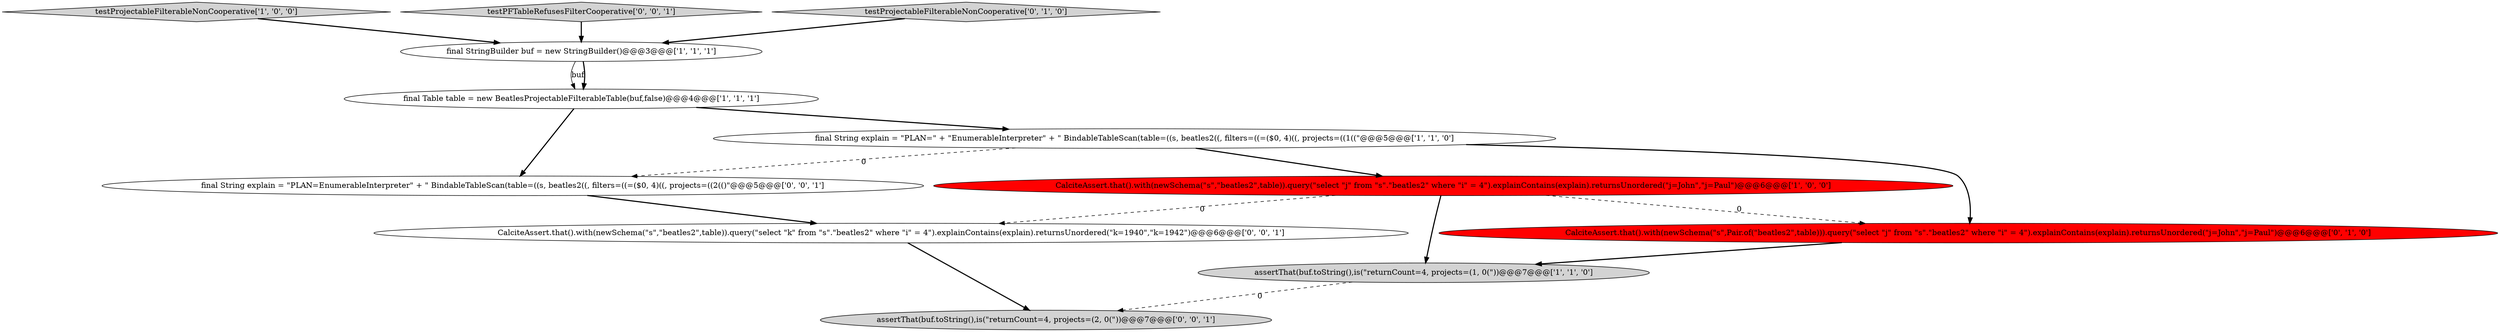 digraph {
3 [style = filled, label = "testProjectableFilterableNonCooperative['1', '0', '0']", fillcolor = lightgray, shape = diamond image = "AAA0AAABBB1BBB"];
10 [style = filled, label = "assertThat(buf.toString(),is(\"returnCount=4, projects=(2, 0(\"))@@@7@@@['0', '0', '1']", fillcolor = lightgray, shape = ellipse image = "AAA0AAABBB3BBB"];
11 [style = filled, label = "final String explain = \"PLAN=EnumerableInterpreter\" + \" BindableTableScan(table=((s, beatles2((, filters=((=($0, 4)((, projects=((2(()\"@@@5@@@['0', '0', '1']", fillcolor = white, shape = ellipse image = "AAA0AAABBB3BBB"];
0 [style = filled, label = "final StringBuilder buf = new StringBuilder()@@@3@@@['1', '1', '1']", fillcolor = white, shape = ellipse image = "AAA0AAABBB1BBB"];
9 [style = filled, label = "testPFTableRefusesFilterCooperative['0', '0', '1']", fillcolor = lightgray, shape = diamond image = "AAA0AAABBB3BBB"];
7 [style = filled, label = "testProjectableFilterableNonCooperative['0', '1', '0']", fillcolor = lightgray, shape = diamond image = "AAA0AAABBB2BBB"];
6 [style = filled, label = "CalciteAssert.that().with(newSchema(\"s\",Pair.of(\"beatles2\",table))).query(\"select \"j\" from \"s\".\"beatles2\" where \"i\" = 4\").explainContains(explain).returnsUnordered(\"j=John\",\"j=Paul\")@@@6@@@['0', '1', '0']", fillcolor = red, shape = ellipse image = "AAA1AAABBB2BBB"];
1 [style = filled, label = "final String explain = \"PLAN=\" + \"EnumerableInterpreter\" + \" BindableTableScan(table=((s, beatles2((, filters=((=($0, 4)((, projects=((1((\"@@@5@@@['1', '1', '0']", fillcolor = white, shape = ellipse image = "AAA0AAABBB1BBB"];
8 [style = filled, label = "CalciteAssert.that().with(newSchema(\"s\",\"beatles2\",table)).query(\"select \"k\" from \"s\".\"beatles2\" where \"i\" = 4\").explainContains(explain).returnsUnordered(\"k=1940\",\"k=1942\")@@@6@@@['0', '0', '1']", fillcolor = white, shape = ellipse image = "AAA0AAABBB3BBB"];
2 [style = filled, label = "final Table table = new BeatlesProjectableFilterableTable(buf,false)@@@4@@@['1', '1', '1']", fillcolor = white, shape = ellipse image = "AAA0AAABBB1BBB"];
5 [style = filled, label = "CalciteAssert.that().with(newSchema(\"s\",\"beatles2\",table)).query(\"select \"j\" from \"s\".\"beatles2\" where \"i\" = 4\").explainContains(explain).returnsUnordered(\"j=John\",\"j=Paul\")@@@6@@@['1', '0', '0']", fillcolor = red, shape = ellipse image = "AAA1AAABBB1BBB"];
4 [style = filled, label = "assertThat(buf.toString(),is(\"returnCount=4, projects=(1, 0(\"))@@@7@@@['1', '1', '0']", fillcolor = lightgray, shape = ellipse image = "AAA0AAABBB1BBB"];
1->5 [style = bold, label=""];
5->8 [style = dashed, label="0"];
3->0 [style = bold, label=""];
6->4 [style = bold, label=""];
11->8 [style = bold, label=""];
8->10 [style = bold, label=""];
0->2 [style = solid, label="buf"];
7->0 [style = bold, label=""];
1->6 [style = bold, label=""];
9->0 [style = bold, label=""];
5->6 [style = dashed, label="0"];
4->10 [style = dashed, label="0"];
1->11 [style = dashed, label="0"];
2->1 [style = bold, label=""];
2->11 [style = bold, label=""];
5->4 [style = bold, label=""];
0->2 [style = bold, label=""];
}
